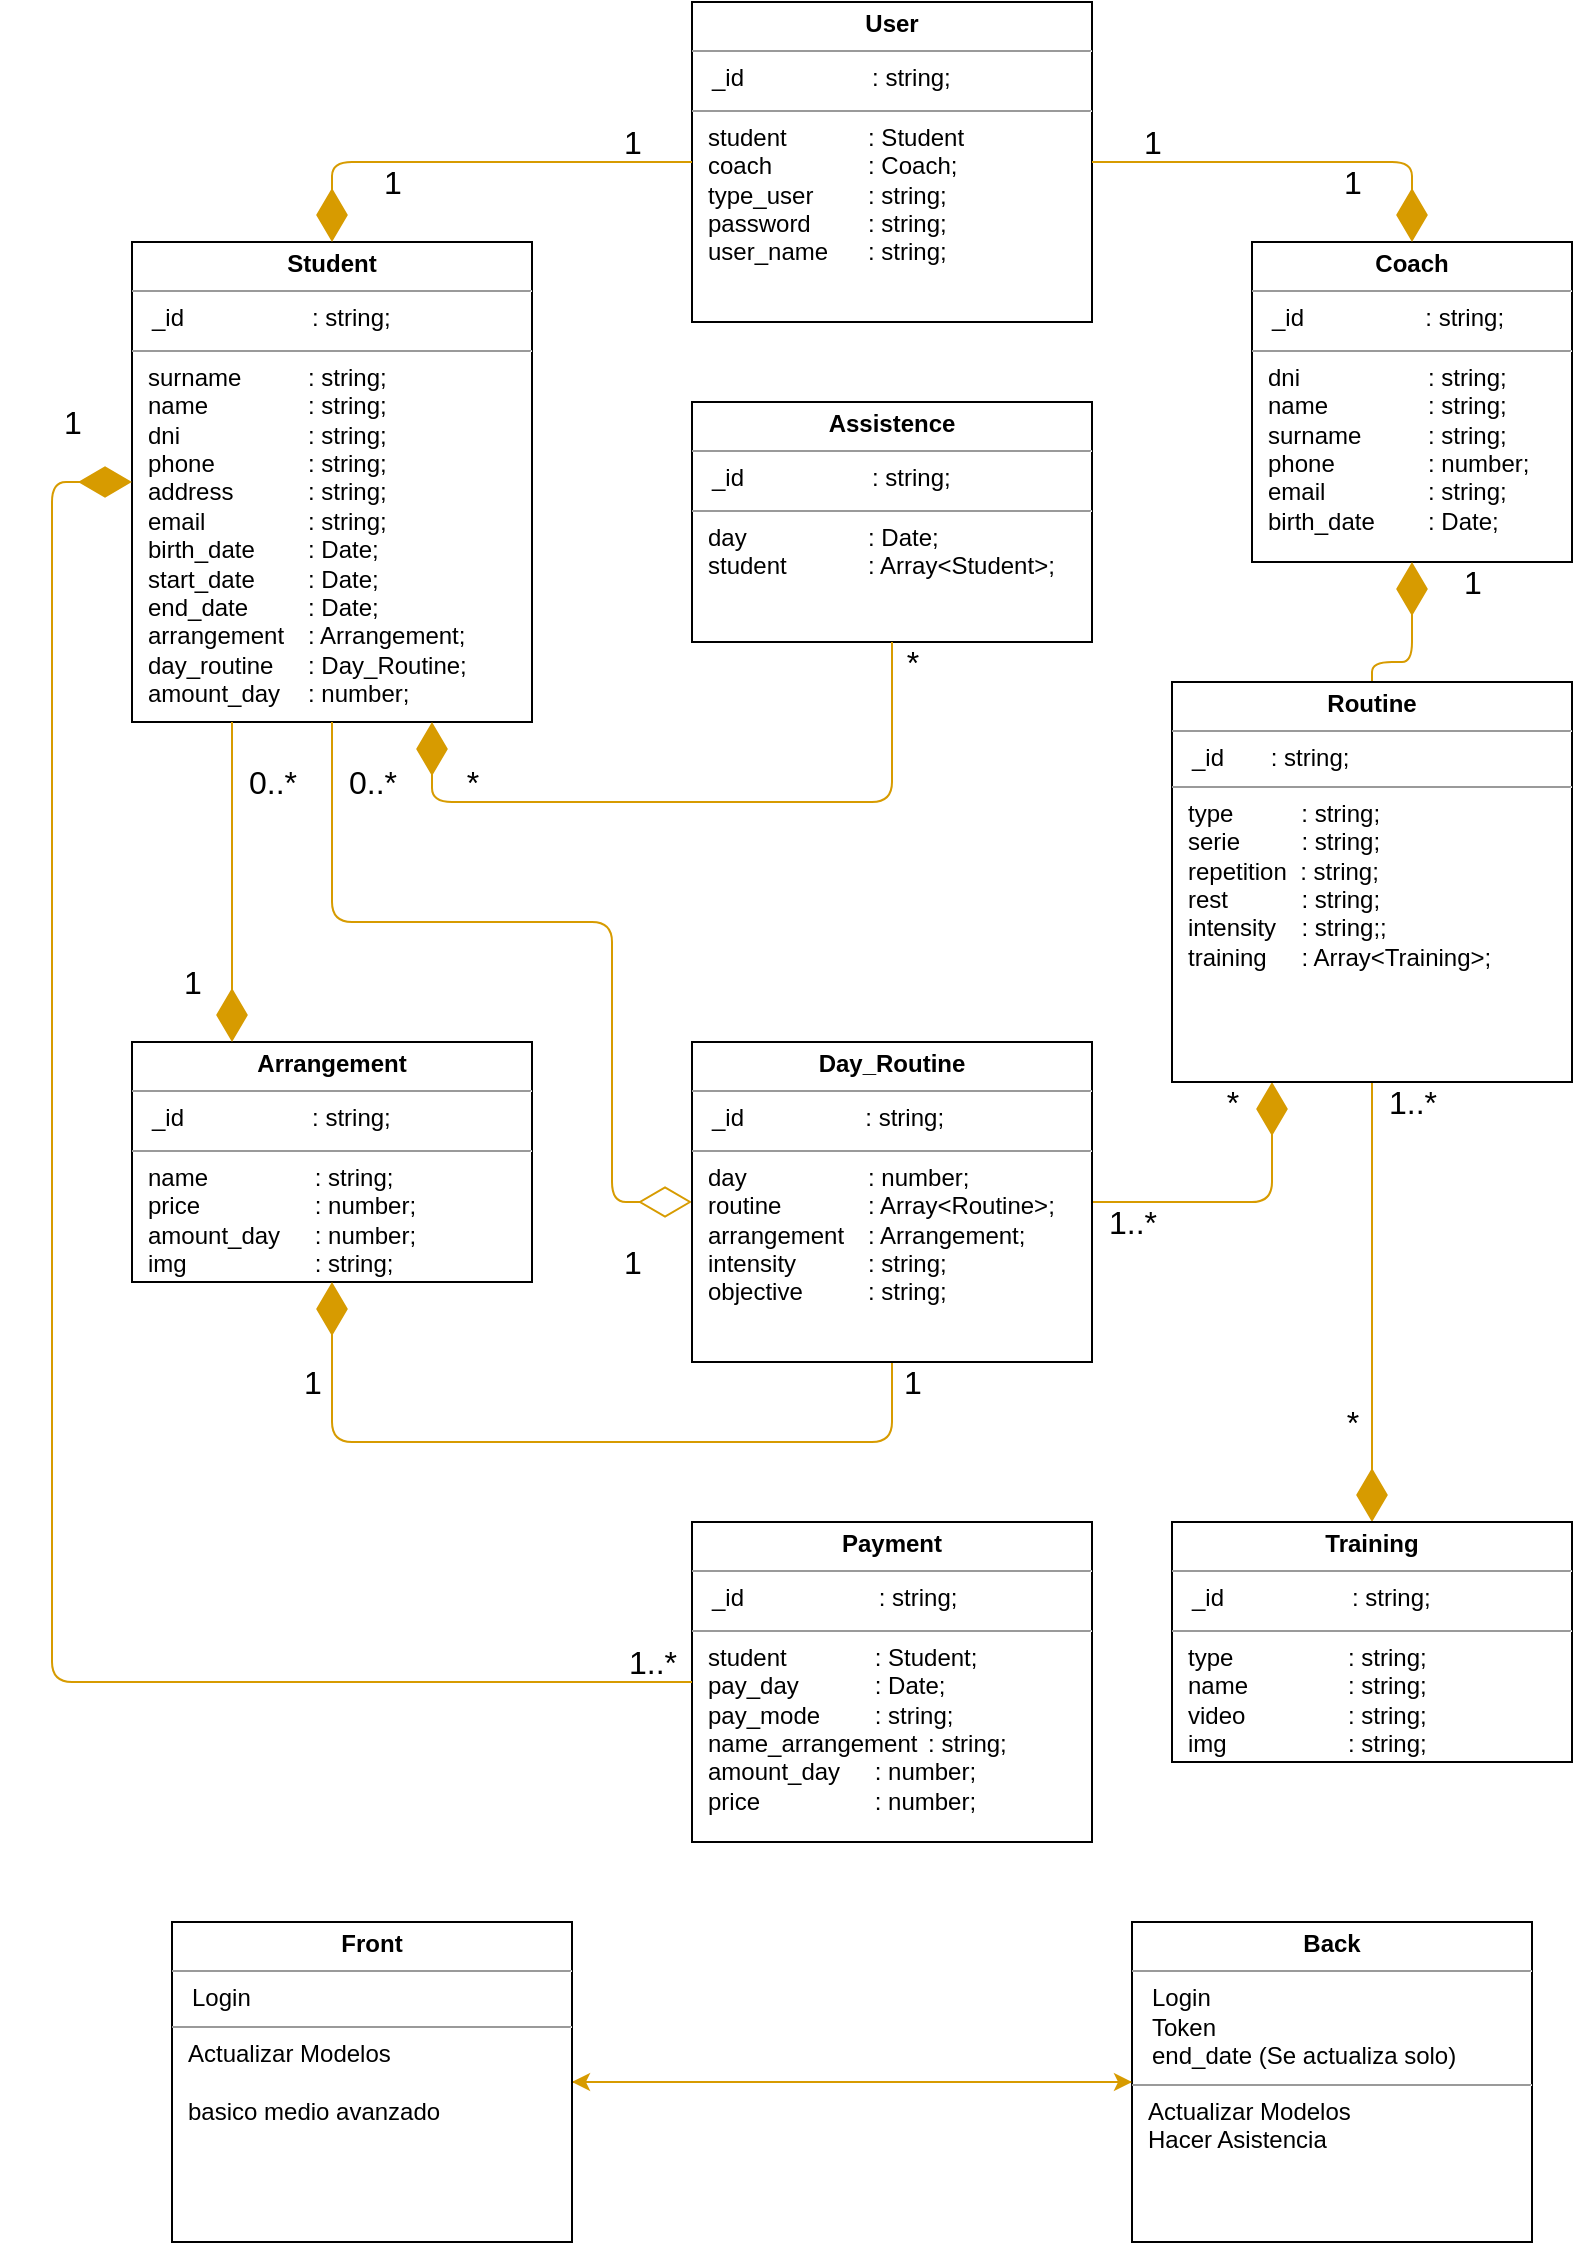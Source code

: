 <mxfile version="14.8.0" type="google"><diagram id="xSAzwUmlUlsg2q43EHMF" name="Page-1"><mxGraphModel dx="2762" dy="1619" grid="1" gridSize="10" guides="1" tooltips="1" connect="1" arrows="1" fold="1" page="1" pageScale="1" pageWidth="827" pageHeight="1169" math="0" shadow="0"><root><mxCell id="0"/><mxCell id="1" parent="0"/><mxCell id="MPE9aUQ4tBsGmKHsr93L-4" value="&lt;font style=&quot;font-size: 16px&quot;&gt;1&lt;/font&gt;" style="text;html=1;align=center;verticalAlign=middle;resizable=0;points=[];autosize=1;strokeColor=none;" parent="1" vertex="1"><mxGeometry x="-1060" y="-1100" width="20" height="20" as="geometry"/></mxCell><mxCell id="MPE9aUQ4tBsGmKHsr93L-5" value="&lt;font style=&quot;font-size: 16px&quot;&gt;1&lt;/font&gt;" style="text;html=1;align=center;verticalAlign=middle;resizable=0;points=[];autosize=1;strokeColor=none;" parent="1" vertex="1"><mxGeometry x="-1440" y="-1080" width="20" height="20" as="geometry"/></mxCell><mxCell id="9z3H1YCBklXSn18oDY8B-9" value="&lt;p style=&quot;margin: 0px ; margin-top: 4px ; text-align: center&quot;&gt;&lt;b&gt;User&lt;/b&gt;&lt;/p&gt;&lt;hr size=&quot;1&quot;&gt;&amp;nbsp; &amp;nbsp;_id &lt;span style=&quot;white-space: pre&quot;&gt;&#9;&lt;span style=&quot;white-space: pre&quot;&gt;&#9;&lt;/span&gt; &lt;/span&gt;&amp;nbsp; : string;&lt;div style=&quot;height: 2px&quot;&gt;&lt;/div&gt;&lt;hr size=&quot;1&quot;&gt;&lt;div style=&quot;height: 2px&quot;&gt;&lt;p style=&quot;margin: 0px 0px 0px 8px&quot;&gt;student&lt;span&gt;&amp;nbsp;&lt;/span&gt;&amp;nbsp;&lt;span&gt;&#9;&lt;span style=&quot;white-space: pre&quot;&gt;&#9;&lt;/span&gt;&lt;span style=&quot;white-space: pre&quot;&gt;&#9;&lt;/span&gt;&lt;/span&gt;: Student&amp;nbsp;&lt;/p&gt;&lt;p style=&quot;margin: 0px 0px 0px 8px&quot;&gt;coach&lt;span style=&quot;white-space: pre&quot;&gt;&#9;&lt;/span&gt;&lt;span style=&quot;white-space: pre&quot;&gt;&#9;&lt;/span&gt;: Coach;&lt;/p&gt;&lt;p style=&quot;margin: 0px 0px 0px 8px&quot;&gt;&lt;span&gt;type_user&amp;nbsp;&lt;/span&gt;&lt;span&gt;&#9;&lt;span style=&quot;white-space: pre&quot;&gt;&#9;&lt;/span&gt;&lt;/span&gt;&lt;span&gt;: string;&lt;/span&gt;&lt;/p&gt;&lt;p style=&quot;margin: 0px 0px 0px 8px&quot;&gt;&lt;span&gt;password&lt;/span&gt;&lt;span&gt;&#9;&lt;span style=&quot;white-space: pre&quot;&gt;&#9;&lt;/span&gt;&lt;/span&gt;&lt;span&gt;: string;&lt;/span&gt;&lt;/p&gt;&lt;p style=&quot;margin: 0px 0px 0px 8px&quot;&gt;user_name&amp;nbsp;&lt;span style=&quot;white-space: pre&quot;&gt;&#9;&lt;/span&gt;: string;&lt;/p&gt;&lt;/div&gt;" style="verticalAlign=top;align=left;overflow=fill;fontSize=12;fontFamily=Helvetica;html=1;gradientColor=#ffffff;" parent="1" vertex="1"><mxGeometry x="-1280" y="-1160" width="200" height="160" as="geometry"/></mxCell><mxCell id="9z3H1YCBklXSn18oDY8B-10" value="&lt;p style=&quot;margin: 0px ; margin-top: 4px ; text-align: center&quot;&gt;&lt;b&gt;Coach&lt;/b&gt;&lt;/p&gt;&lt;hr size=&quot;1&quot;&gt;&amp;nbsp; &amp;nbsp;_id&amp;nbsp;&lt;span&gt;&#9;&lt;span&gt;&#9;&lt;/span&gt; &lt;/span&gt;&amp;nbsp; &lt;span style=&quot;white-space: pre&quot;&gt;&#9;&lt;/span&gt;&lt;span style=&quot;white-space: pre&quot;&gt;&#9;&lt;/span&gt;&amp;nbsp; : string;&lt;br&gt;&lt;div style=&quot;height: 2px&quot;&gt;&lt;/div&gt;&lt;hr size=&quot;1&quot;&gt;&lt;div style=&quot;height: 2px&quot;&gt;&lt;p style=&quot;margin: 0px 0px 0px 8px&quot;&gt;dni&amp;nbsp;&lt;span style=&quot;white-space: pre&quot;&gt;&#9;&lt;/span&gt;&lt;span style=&quot;white-space: pre&quot;&gt;&#9;&lt;span style=&quot;white-space: pre&quot;&gt;&#9;&lt;/span&gt;&lt;/span&gt;: string;&lt;/p&gt;&lt;p style=&quot;margin: 0px 0px 0px 8px&quot;&gt;&lt;span&gt;name&amp;nbsp;&lt;/span&gt;&lt;span&gt;&#9;&lt;span style=&quot;white-space: pre&quot;&gt;&#9;&lt;span style=&quot;white-space: pre&quot;&gt;&#9;&lt;/span&gt;&lt;/span&gt;&lt;/span&gt;&lt;span&gt;: string;&lt;/span&gt;&lt;/p&gt;&lt;p style=&quot;margin: 0px 0px 0px 8px&quot;&gt;surname&amp;nbsp;&lt;span&gt;&#9;&lt;span style=&quot;white-space: pre&quot;&gt;&#9;&lt;/span&gt;&lt;/span&gt;: string;&lt;/p&gt;&lt;p style=&quot;margin: 0px 0px 0px 8px&quot;&gt;phone&amp;nbsp;&lt;span style=&quot;white-space: pre&quot;&gt;&#9;&lt;span style=&quot;white-space: pre&quot;&gt;&#9;&lt;/span&gt;&lt;/span&gt;: number;&lt;/p&gt;&lt;p style=&quot;margin: 0px 0px 0px 8px&quot;&gt;email&amp;nbsp;&lt;span&gt;&#9;&lt;span style=&quot;white-space: pre&quot;&gt;&#9;&lt;span style=&quot;white-space: pre&quot;&gt;&#9;&lt;/span&gt;&lt;/span&gt;&lt;/span&gt;: string;&amp;nbsp;&lt;/p&gt;&lt;p style=&quot;margin: 0px 0px 0px 8px&quot;&gt;birth_date&amp;nbsp;&lt;span&gt;&#9;&lt;span style=&quot;white-space: pre&quot;&gt;&#9;&lt;/span&gt;&lt;/span&gt;: Date;&lt;br&gt;&lt;/p&gt;&lt;p style=&quot;margin: 0px 0px 0px 8px&quot;&gt;&lt;br&gt;&lt;/p&gt;&lt;/div&gt;" style="verticalAlign=top;align=left;overflow=fill;fontSize=12;fontFamily=Helvetica;html=1;gradientColor=#ffffff;" parent="1" vertex="1"><mxGeometry x="-1000" y="-1040" width="160" height="160" as="geometry"/></mxCell><mxCell id="9z3H1YCBklXSn18oDY8B-11" value="&lt;p style=&quot;margin: 0px ; margin-top: 4px ; text-align: center&quot;&gt;&lt;b&gt;Student&lt;/b&gt;&lt;/p&gt;&lt;hr size=&quot;1&quot;&gt;&amp;nbsp; &amp;nbsp;_id&amp;nbsp;&lt;span&gt;&#9;&lt;span&gt;&#9;&lt;/span&gt; &lt;/span&gt;&amp;nbsp; &lt;span style=&quot;white-space: pre&quot;&gt;&#9;&lt;/span&gt;&lt;span style=&quot;white-space: pre&quot;&gt;&#9;&lt;/span&gt;&amp;nbsp; &amp;nbsp;: string;&lt;br&gt;&lt;div style=&quot;height: 2px&quot;&gt;&lt;/div&gt;&lt;hr size=&quot;1&quot;&gt;&lt;div style=&quot;height: 2px&quot;&gt;&lt;p style=&quot;margin: 0px 0px 0px 8px&quot;&gt;surname&amp;nbsp;&lt;span&gt;&#9;&lt;span style=&quot;white-space: pre&quot;&gt;&#9;&lt;/span&gt;&lt;/span&gt;: string;&lt;/p&gt;&lt;p style=&quot;margin: 0px 0px 0px 8px&quot;&gt;name&amp;nbsp;&lt;span&gt;&#9;&lt;span style=&quot;white-space: pre&quot;&gt;&#9;&lt;/span&gt;&lt;span style=&quot;white-space: pre&quot;&gt;&#9;&lt;/span&gt;&lt;/span&gt;: string;&lt;/p&gt;&lt;p style=&quot;margin: 0px 0px 0px 8px&quot;&gt;dni&amp;nbsp;&lt;span&gt;&#9;&lt;/span&gt;&amp;nbsp;&lt;span&gt;&#9;&lt;span style=&quot;white-space: pre&quot;&gt;&#9;&lt;/span&gt;&lt;span style=&quot;white-space: pre&quot;&gt;&#9;&lt;/span&gt;&lt;/span&gt;: string;&lt;/p&gt;&lt;p style=&quot;margin: 0px 0px 0px 8px&quot;&gt;phone&amp;nbsp;&lt;span&gt;&#9;&lt;span style=&quot;white-space: pre&quot;&gt;&#9;&lt;/span&gt;&lt;span style=&quot;white-space: pre&quot;&gt;&#9;&lt;/span&gt;&lt;/span&gt;: string;&lt;/p&gt;&lt;p style=&quot;margin: 0px 0px 0px 8px&quot;&gt;address&amp;nbsp;&lt;span&gt;&#9;&lt;span style=&quot;white-space: pre&quot;&gt;&#9;&lt;/span&gt;&lt;span style=&quot;white-space: pre&quot;&gt;&#9;&lt;/span&gt;&lt;/span&gt;: string;&lt;/p&gt;&lt;p style=&quot;margin: 0px 0px 0px 8px&quot;&gt;email&amp;nbsp;&lt;span&gt;&#9;&lt;span style=&quot;white-space: pre&quot;&gt;&#9;&lt;/span&gt;&lt;span style=&quot;white-space: pre&quot;&gt;&#9;&lt;/span&gt;&lt;/span&gt;: string;&lt;/p&gt;&lt;p style=&quot;margin: 0px 0px 0px 8px&quot;&gt;&lt;span&gt;birth_date&amp;nbsp;&lt;/span&gt;&lt;span&gt;&#9;&lt;span style=&quot;white-space: pre&quot;&gt;&#9;&lt;/span&gt;&lt;/span&gt;&lt;span&gt;: Date;&lt;/span&gt;&lt;br&gt;&lt;/p&gt;&lt;p style=&quot;margin: 0px 0px 0px 8px&quot;&gt;start_date&amp;nbsp;&lt;span&gt;&#9;&lt;span style=&quot;white-space: pre&quot;&gt;&#9;&lt;/span&gt;&lt;/span&gt;: Date;&lt;br&gt;&lt;/p&gt;&lt;p style=&quot;margin: 0px 0px 0px 8px&quot;&gt;end_date&lt;span style=&quot;white-space: pre&quot;&gt;&#9;&lt;/span&gt;&lt;span style=&quot;white-space: pre&quot;&gt;&#9;&lt;/span&gt;: Date;&lt;/p&gt;&lt;p style=&quot;margin: 0px 0px 0px 8px&quot;&gt;arrangement&lt;span style=&quot;white-space: pre&quot;&gt;&#9;&lt;/span&gt;: Arrangement;&lt;/p&gt;&lt;p style=&quot;margin: 0px 0px 0px 8px&quot;&gt;day_routine&lt;span style=&quot;white-space: pre&quot;&gt;&#9;&lt;/span&gt;: Day_Routine;&lt;/p&gt;&lt;p style=&quot;margin: 0px 0px 0px 8px&quot;&gt;amount_day&lt;span style=&quot;white-space: pre&quot;&gt;&#9;&lt;/span&gt;: number;&lt;/p&gt;&lt;/div&gt;" style="verticalAlign=top;align=left;overflow=fill;fontSize=12;fontFamily=Helvetica;html=1;gradientColor=#ffffff;" parent="1" vertex="1"><mxGeometry x="-1560" y="-1040" width="200" height="240" as="geometry"/></mxCell><mxCell id="9z3H1YCBklXSn18oDY8B-13" value="&lt;p style=&quot;margin: 0px ; margin-top: 4px ; text-align: center&quot;&gt;&lt;b&gt;Payment&lt;/b&gt;&lt;/p&gt;&lt;hr size=&quot;1&quot;&gt;&amp;nbsp; &amp;nbsp;_id&lt;span style=&quot;white-space: pre&quot;&gt;&#9;&lt;/span&gt;&lt;span style=&quot;white-space: pre&quot;&gt;&#9;&amp;nbsp;&lt;/span&gt;&amp;nbsp; &amp;nbsp;: string;&lt;br&gt;&lt;div style=&quot;height: 2px&quot;&gt;&lt;/div&gt;&lt;hr size=&quot;1&quot;&gt;&lt;div style=&quot;height: 2px&quot;&gt;&lt;p style=&quot;margin: 0px 0px 0px 8px&quot;&gt;student &lt;span style=&quot;white-space: pre&quot;&gt;&#9;&lt;/span&gt;&lt;span style=&quot;white-space: pre&quot;&gt;&#9;&lt;/span&gt;&amp;nbsp;: Student;&lt;/p&gt;&lt;p style=&quot;margin: 0px 0px 0px 8px&quot;&gt;pay_day&lt;span&gt;&amp;nbsp;&lt;span style=&quot;white-space: pre&quot;&gt;&#9;&lt;/span&gt;&lt;span style=&quot;white-space: pre&quot;&gt;&#9;&lt;/span&gt;&lt;/span&gt;&lt;span&gt;&#9;&lt;/span&gt;: Date;&lt;br&gt;&lt;/p&gt;&lt;p style=&quot;margin: 0px 0px 0px 8px&quot;&gt;pay_mode&lt;span style=&quot;white-space: pre&quot;&gt;&#9;&lt;/span&gt;&amp;nbsp;: string;&lt;/p&gt;&lt;p style=&quot;margin: 0px 0px 0px 8px&quot;&gt;name_arrangement&lt;span&gt;&lt;span style=&quot;white-space: pre&quot;&gt;&#9;&lt;/span&gt;&lt;span&gt;&#9;&lt;/span&gt;&lt;span&gt;&#9;&lt;/span&gt;&lt;/span&gt;: string;&lt;/p&gt;&lt;p style=&quot;margin: 0px 0px 0px 8px&quot;&gt;amount_day&lt;span&gt;&#9;&lt;span style=&quot;white-space: pre&quot;&gt;&#9;&lt;/span&gt;&lt;span&gt;&amp;nbsp;&lt;/span&gt;&lt;/span&gt;: number;&lt;/p&gt;&lt;p style=&quot;margin: 0px 0px 0px 8px&quot;&gt;price&amp;nbsp;&lt;span&gt;&#9;&lt;span style=&quot;white-space: pre&quot;&gt;&#9;&lt;/span&gt;&lt;span style=&quot;white-space: pre&quot;&gt;&#9;&lt;/span&gt;&lt;span&gt;&#9;&lt;/span&gt;&lt;span&gt;&#9;&lt;/span&gt;&lt;/span&gt;: number;&lt;/p&gt;&lt;p style=&quot;margin: 0px 0px 0px 8px&quot;&gt;&lt;br&gt;&lt;/p&gt;&lt;/div&gt;" style="verticalAlign=top;align=left;overflow=fill;fontSize=12;fontFamily=Helvetica;html=1;gradientColor=#ffffff;" parent="1" vertex="1"><mxGeometry x="-1280" y="-400" width="200" height="160" as="geometry"/></mxCell><mxCell id="9z3H1YCBklXSn18oDY8B-22" value="&lt;p style=&quot;margin: 0px ; margin-top: 4px ; text-align: center&quot;&gt;&lt;b&gt;Arrangement&lt;/b&gt;&lt;/p&gt;&lt;hr size=&quot;1&quot;&gt;&amp;nbsp; &amp;nbsp;_id&amp;nbsp;&lt;span&gt;&#9;&lt;span&gt;&#9;&lt;/span&gt; &lt;/span&gt;&amp;nbsp;&lt;span&gt;&#9;&lt;/span&gt;&lt;span&gt;&#9;&lt;/span&gt;&lt;span&gt;&#9;&lt;/span&gt;&amp;nbsp;&amp;nbsp; &lt;span style=&quot;white-space: pre&quot;&gt;&#9;&lt;span style=&quot;white-space: pre&quot;&gt;&#9;&lt;/span&gt; &lt;/span&gt;&amp;nbsp; : string;&lt;br&gt;&lt;div style=&quot;height: 2px&quot;&gt;&lt;/div&gt;&lt;hr size=&quot;1&quot;&gt;&lt;div style=&quot;height: 2px&quot;&gt;&lt;p style=&quot;margin: 0px 0px 0px 8px&quot;&gt;name&amp;nbsp;&lt;span&gt;&#9;&lt;span style=&quot;white-space: pre&quot;&gt;&#9;&lt;/span&gt;&lt;span style=&quot;white-space: pre&quot;&gt;&#9;&lt;/span&gt;&lt;span&gt;&#9;&lt;/span&gt;&lt;span&gt;&#9;&lt;/span&gt;&lt;/span&gt;: string;&lt;/p&gt;&lt;p style=&quot;margin: 0px 0px 0px 8px&quot;&gt;price&amp;nbsp;&lt;span&gt;&#9;&lt;span style=&quot;white-space: pre&quot;&gt;&#9;&lt;/span&gt;&lt;span style=&quot;white-space: pre&quot;&gt;&#9;&lt;/span&gt;&lt;span&gt;&#9;&lt;/span&gt;&lt;span&gt;&#9;&lt;/span&gt;&lt;/span&gt;: number&lt;span&gt;;&lt;/span&gt;&lt;/p&gt;&lt;p style=&quot;margin: 0px 0px 0px 8px&quot;&gt;amount_day&lt;span&gt;&#9;&lt;span style=&quot;white-space: pre&quot;&gt;&#9;&lt;/span&gt;&lt;span&gt;&#9;&lt;/span&gt;&lt;/span&gt;: number;&lt;span&gt;&lt;br&gt;&lt;/span&gt;&lt;/p&gt;&lt;p style=&quot;margin: 0px 0px 0px 8px&quot;&gt;&lt;span&gt;&lt;span&gt;&lt;span&gt;img&lt;span style=&quot;white-space: pre&quot;&gt;&#9;&lt;/span&gt;&lt;span style=&quot;white-space: pre&quot;&gt;&#9;&lt;/span&gt;&lt;span style=&quot;white-space: pre&quot;&gt;&#9;&lt;/span&gt;&lt;/span&gt;&lt;span&gt;&#9;&lt;/span&gt;&lt;/span&gt;: string;&lt;/span&gt;&lt;/p&gt;&lt;/div&gt;" style="verticalAlign=top;align=left;overflow=fill;fontSize=12;fontFamily=Helvetica;html=1;gradientColor=#ffffff;" parent="1" vertex="1"><mxGeometry x="-1560" y="-640" width="200" height="120" as="geometry"/></mxCell><mxCell id="9z3H1YCBklXSn18oDY8B-59" value="" style="endArrow=diamondThin;endFill=1;endSize=24;html=1;fillColor=#ffe6cc;strokeColor=#d79b00;entryX=0.5;entryY=0;entryDx=0;entryDy=0;exitX=0;exitY=0.5;exitDx=0;exitDy=0;" parent="1" source="9z3H1YCBklXSn18oDY8B-9" target="9z3H1YCBklXSn18oDY8B-11" edge="1"><mxGeometry width="160" relative="1" as="geometry"><mxPoint x="-2050" y="-1020" as="sourcePoint"/><mxPoint x="-1890" y="-1020" as="targetPoint"/><Array as="points"><mxPoint x="-1460" y="-1080"/></Array></mxGeometry></mxCell><mxCell id="9z3H1YCBklXSn18oDY8B-60" value="" style="endArrow=diamondThin;endFill=1;endSize=24;html=1;fillColor=#ffe6cc;strokeColor=#d79b00;entryX=0.5;entryY=0;entryDx=0;entryDy=0;exitX=1;exitY=0.5;exitDx=0;exitDy=0;" parent="1" source="9z3H1YCBklXSn18oDY8B-9" target="9z3H1YCBklXSn18oDY8B-10" edge="1"><mxGeometry width="160" relative="1" as="geometry"><mxPoint x="-1160" y="-980.0" as="sourcePoint"/><mxPoint x="-1340" y="-940.0" as="targetPoint"/><Array as="points"><mxPoint x="-920" y="-1080"/></Array></mxGeometry></mxCell><mxCell id="9z3H1YCBklXSn18oDY8B-76" value="" style="endArrow=diamondThin;endFill=1;endSize=24;html=1;fillColor=#ffe6cc;strokeColor=#d79b00;exitX=0;exitY=0.5;exitDx=0;exitDy=0;entryX=0;entryY=0.5;entryDx=0;entryDy=0;" parent="1" source="9z3H1YCBklXSn18oDY8B-13" target="9z3H1YCBklXSn18oDY8B-11" edge="1"><mxGeometry width="160" relative="1" as="geometry"><mxPoint x="-1910" y="-390" as="sourcePoint"/><mxPoint x="-2050" y="-640" as="targetPoint"/><Array as="points"><mxPoint x="-1600" y="-320"/><mxPoint x="-1600" y="-920"/></Array></mxGeometry></mxCell><mxCell id="dT4SqR-xU_nikZsqp4O8-4" value="&lt;p style=&quot;margin: 0px ; margin-top: 4px ; text-align: center&quot;&gt;&lt;b&gt;Assistence&lt;/b&gt;&lt;/p&gt;&lt;hr size=&quot;1&quot;&gt;&amp;nbsp; &amp;nbsp;_id&amp;nbsp;&lt;span&gt;&#9;&lt;span&gt;&#9;&lt;/span&gt; &lt;/span&gt;&amp;nbsp; &lt;span style=&quot;white-space: pre&quot;&gt;&#9;&lt;/span&gt;&lt;span style=&quot;white-space: pre&quot;&gt;&#9;&lt;/span&gt;&amp;nbsp; &amp;nbsp;: string;&lt;br&gt;&lt;div style=&quot;height: 2px&quot;&gt;&lt;/div&gt;&lt;hr size=&quot;1&quot;&gt;&lt;div style=&quot;height: 2px&quot;&gt;&lt;p style=&quot;margin: 0px 0px 0px 8px&quot;&gt;day&lt;span style=&quot;white-space: pre&quot;&gt;&#9;&lt;/span&gt;&lt;span style=&quot;white-space: pre&quot;&gt;&#9;&lt;span style=&quot;white-space: pre&quot;&gt;&#9;&lt;/span&gt;&lt;/span&gt;: Date;&lt;/p&gt;&lt;p style=&quot;margin: 0px 0px 0px 8px&quot;&gt;student&lt;span style=&quot;white-space: pre&quot;&gt;&#9;&lt;/span&gt;&lt;span style=&quot;white-space: pre&quot;&gt;&#9;&lt;/span&gt;: Array&amp;lt;Student&amp;gt;;&lt;/p&gt;&lt;/div&gt;" style="verticalAlign=top;align=left;overflow=fill;fontSize=12;fontFamily=Helvetica;html=1;gradientColor=#ffffff;" parent="1" vertex="1"><mxGeometry x="-1280" y="-960" width="200" height="120" as="geometry"/></mxCell><mxCell id="YSYWCCW5pX-0oJBZlFTC-13" value="" style="endArrow=diamondThin;endFill=1;endSize=24;html=1;fillColor=#ffe6cc;strokeColor=#d79b00;exitX=0.5;exitY=1;exitDx=0;exitDy=0;entryX=0.75;entryY=1;entryDx=0;entryDy=0;" parent="1" source="dT4SqR-xU_nikZsqp4O8-4" target="9z3H1YCBklXSn18oDY8B-11" edge="1"><mxGeometry width="160" relative="1" as="geometry"><mxPoint x="-1710" y="-700" as="sourcePoint"/><mxPoint x="-1180" y="-750" as="targetPoint"/><Array as="points"><mxPoint x="-1180" y="-760"/><mxPoint x="-1410" y="-760"/></Array></mxGeometry></mxCell><mxCell id="YSYWCCW5pX-0oJBZlFTC-27" value="" style="endArrow=diamondThin;endFill=1;endSize=24;html=1;fillColor=#ffe6cc;strokeColor=#d79b00;entryX=0.25;entryY=0;entryDx=0;entryDy=0;exitX=0.25;exitY=1;exitDx=0;exitDy=0;" parent="1" source="9z3H1YCBklXSn18oDY8B-11" target="9z3H1YCBklXSn18oDY8B-22" edge="1"><mxGeometry width="160" relative="1" as="geometry"><mxPoint x="-1830" y="-720" as="sourcePoint"/><mxPoint x="-1830" y="-680" as="targetPoint"/><Array as="points"/></mxGeometry></mxCell><mxCell id="YSYWCCW5pX-0oJBZlFTC-33" value="" style="endArrow=diamondThin;endFill=1;endSize=24;html=1;fillColor=#ffe6cc;strokeColor=#d79b00;entryX=0.25;entryY=1;entryDx=0;entryDy=0;exitX=1;exitY=0.5;exitDx=0;exitDy=0;" parent="1" source="w__NfsxX_xKdtq4eBxFv-6" target="w__NfsxX_xKdtq4eBxFv-5" edge="1"><mxGeometry width="160" relative="1" as="geometry"><mxPoint x="-1080" y="-560" as="sourcePoint"/><mxPoint x="-990" y="-640" as="targetPoint"/><Array as="points"><mxPoint x="-990" y="-560"/></Array></mxGeometry></mxCell><mxCell id="YSYWCCW5pX-0oJBZlFTC-34" value="" style="endArrow=diamondThin;endFill=1;endSize=24;html=1;fillColor=#ffe6cc;strokeColor=#d79b00;entryX=0.5;entryY=0;entryDx=0;entryDy=0;exitX=0.5;exitY=1;exitDx=0;exitDy=0;" parent="1" source="w__NfsxX_xKdtq4eBxFv-5" target="w__NfsxX_xKdtq4eBxFv-4" edge="1"><mxGeometry width="160" relative="1" as="geometry"><mxPoint x="-940" y="-640" as="sourcePoint"/><mxPoint x="-940" y="-400" as="targetPoint"/><Array as="points"/></mxGeometry></mxCell><mxCell id="YSYWCCW5pX-0oJBZlFTC-36" value="" style="endArrow=diamondThin;endFill=0;endSize=24;html=1;fillColor=#ffe6cc;strokeColor=#d79b00;exitX=0.5;exitY=1;exitDx=0;exitDy=0;entryX=0;entryY=0.5;entryDx=0;entryDy=0;" parent="1" source="9z3H1YCBklXSn18oDY8B-11" target="w__NfsxX_xKdtq4eBxFv-6" edge="1"><mxGeometry width="160" relative="1" as="geometry"><mxPoint x="-1814" y="-601.18" as="sourcePoint"/><mxPoint x="-1280" y="-590" as="targetPoint"/><Array as="points"><mxPoint x="-1460" y="-700"/><mxPoint x="-1320" y="-700"/><mxPoint x="-1320" y="-560"/></Array></mxGeometry></mxCell><mxCell id="408okVUnHwVZUo02juAo-2" style="edgeStyle=orthogonalEdgeStyle;rounded=0;orthogonalLoop=1;jettySize=auto;html=1;entryX=1;entryY=0.5;entryDx=0;entryDy=0;fillColor=#ffe6cc;strokeColor=#d79b00;" parent="1" source="YSYWCCW5pX-0oJBZlFTC-37" target="YSYWCCW5pX-0oJBZlFTC-38" edge="1"><mxGeometry relative="1" as="geometry"/></mxCell><mxCell id="YSYWCCW5pX-0oJBZlFTC-37" value="&lt;p style=&quot;margin: 0px ; margin-top: 4px ; text-align: center&quot;&gt;&lt;b&gt;Back&lt;/b&gt;&lt;/p&gt;&lt;hr size=&quot;1&quot;&gt;&amp;nbsp; &amp;nbsp;Login&lt;br&gt;&amp;nbsp; &amp;nbsp;Token&lt;br&gt;&amp;nbsp; &amp;nbsp;end_date (Se actualiza solo)&lt;br&gt;&lt;hr size=&quot;1&quot;&gt;&lt;div style=&quot;height: 2px&quot;&gt;&lt;p style=&quot;margin: 0px 0px 0px 8px&quot;&gt;Actualizar Modelos&lt;/p&gt;&lt;p style=&quot;margin: 0px 0px 0px 8px&quot;&gt;Hacer Asistencia&lt;/p&gt;&lt;/div&gt;" style="verticalAlign=top;align=left;overflow=fill;fontSize=12;fontFamily=Helvetica;html=1;gradientColor=#ffffff;" parent="1" vertex="1"><mxGeometry x="-1060" y="-200" width="200" height="160" as="geometry"/></mxCell><mxCell id="408okVUnHwVZUo02juAo-3" style="edgeStyle=orthogonalEdgeStyle;rounded=0;orthogonalLoop=1;jettySize=auto;html=1;entryX=0;entryY=0.5;entryDx=0;entryDy=0;fillColor=#ffe6cc;strokeColor=#d79b00;" parent="1" source="YSYWCCW5pX-0oJBZlFTC-38" target="YSYWCCW5pX-0oJBZlFTC-37" edge="1"><mxGeometry relative="1" as="geometry"/></mxCell><mxCell id="YSYWCCW5pX-0oJBZlFTC-38" value="&lt;p style=&quot;margin: 0px ; margin-top: 4px ; text-align: center&quot;&gt;&lt;b&gt;Front&lt;/b&gt;&lt;/p&gt;&lt;hr size=&quot;1&quot;&gt;&amp;nbsp; &amp;nbsp;Login&lt;br&gt;&lt;hr size=&quot;1&quot;&gt;&lt;div style=&quot;height: 2px&quot;&gt;&lt;p style=&quot;margin: 0px 0px 0px 8px&quot;&gt;Actualizar Modelos&lt;/p&gt;&lt;p style=&quot;margin: 0px 0px 0px 8px&quot;&gt;&lt;br&gt;&lt;/p&gt;&lt;p style=&quot;margin: 0px 0px 0px 8px&quot;&gt;basico medio avanzado&lt;/p&gt;&lt;/div&gt;" style="verticalAlign=top;align=left;overflow=fill;fontSize=12;fontFamily=Helvetica;html=1;gradientColor=#ffffff;" parent="1" vertex="1"><mxGeometry x="-1540" y="-200" width="200" height="160" as="geometry"/></mxCell><mxCell id="408okVUnHwVZUo02juAo-4" value="&lt;font style=&quot;font-size: 16px&quot;&gt;1&lt;/font&gt;" style="text;html=1;align=center;verticalAlign=middle;resizable=0;points=[];autosize=1;strokeColor=none;" parent="1" vertex="1"><mxGeometry x="-1320" y="-1100" width="20" height="20" as="geometry"/></mxCell><mxCell id="408okVUnHwVZUo02juAo-5" value="&lt;font style=&quot;font-size: 16px&quot;&gt;1&lt;/font&gt;" style="text;html=1;align=center;verticalAlign=middle;resizable=0;points=[];autosize=1;strokeColor=none;" parent="1" vertex="1"><mxGeometry x="-960" y="-1080" width="20" height="20" as="geometry"/></mxCell><mxCell id="408okVUnHwVZUo02juAo-8" value="&lt;font style=&quot;font-size: 16px&quot;&gt;*&lt;/font&gt;" style="text;html=1;align=center;verticalAlign=middle;resizable=0;points=[];autosize=1;strokeColor=none;" parent="1" vertex="1"><mxGeometry x="-1400" y="-780" width="20" height="20" as="geometry"/></mxCell><mxCell id="408okVUnHwVZUo02juAo-12" value="&lt;font style=&quot;font-size: 16px&quot;&gt;0..*&lt;/font&gt;" style="text;html=1;align=center;verticalAlign=middle;resizable=0;points=[];autosize=1;strokeColor=none;" parent="1" vertex="1"><mxGeometry x="-1510" y="-780" width="40" height="20" as="geometry"/></mxCell><mxCell id="408okVUnHwVZUo02juAo-13" value="&lt;font style=&quot;font-size: 16px&quot;&gt;1&lt;/font&gt;" style="text;html=1;align=center;verticalAlign=middle;resizable=0;points=[];autosize=1;strokeColor=none;" parent="1" vertex="1"><mxGeometry x="-1540" y="-680" width="20" height="20" as="geometry"/></mxCell><mxCell id="408okVUnHwVZUo02juAo-14" value="&lt;font style=&quot;font-size: 16px&quot;&gt;0..*&lt;/font&gt;" style="text;html=1;align=center;verticalAlign=middle;resizable=0;points=[];autosize=1;strokeColor=none;" parent="1" vertex="1"><mxGeometry x="-1460" y="-780" width="40" height="20" as="geometry"/></mxCell><mxCell id="408okVUnHwVZUo02juAo-15" value="&lt;font style=&quot;font-size: 16px&quot;&gt;1&lt;/font&gt;" style="text;html=1;align=center;verticalAlign=middle;resizable=0;points=[];autosize=1;strokeColor=none;" parent="1" vertex="1"><mxGeometry x="-1320" y="-540" width="20" height="20" as="geometry"/></mxCell><mxCell id="408okVUnHwVZUo02juAo-16" value="&lt;font style=&quot;font-size: 16px&quot;&gt;*&lt;/font&gt;" style="text;html=1;align=center;verticalAlign=middle;resizable=0;points=[];autosize=1;strokeColor=none;" parent="1" vertex="1"><mxGeometry x="-1020" y="-620" width="20" height="20" as="geometry"/></mxCell><mxCell id="408okVUnHwVZUo02juAo-17" value="&lt;font style=&quot;font-size: 16px&quot;&gt;1..*&lt;/font&gt;" style="text;html=1;align=center;verticalAlign=middle;resizable=0;points=[];autosize=1;strokeColor=none;" parent="1" vertex="1"><mxGeometry x="-1080" y="-560" width="40" height="20" as="geometry"/></mxCell><mxCell id="408okVUnHwVZUo02juAo-18" value="&lt;font style=&quot;font-size: 16px&quot;&gt;1..*&lt;/font&gt;" style="text;html=1;align=center;verticalAlign=middle;resizable=0;points=[];autosize=1;strokeColor=none;" parent="1" vertex="1"><mxGeometry x="-940" y="-620" width="40" height="20" as="geometry"/></mxCell><mxCell id="408okVUnHwVZUo02juAo-19" value="&lt;font style=&quot;font-size: 16px&quot;&gt;*&lt;/font&gt;" style="text;html=1;align=center;verticalAlign=middle;resizable=0;points=[];autosize=1;strokeColor=none;" parent="1" vertex="1"><mxGeometry x="-960" y="-460" width="20" height="20" as="geometry"/></mxCell><mxCell id="408okVUnHwVZUo02juAo-20" value="&lt;font style=&quot;font-size: 16px&quot;&gt;1..*&lt;/font&gt;" style="text;html=1;align=center;verticalAlign=middle;resizable=0;points=[];autosize=1;strokeColor=none;" parent="1" vertex="1"><mxGeometry x="-1320" y="-340" width="40" height="20" as="geometry"/></mxCell><mxCell id="408okVUnHwVZUo02juAo-21" value="&lt;font style=&quot;font-size: 16px&quot;&gt;1&lt;/font&gt;" style="text;html=1;align=center;verticalAlign=middle;resizable=0;points=[];autosize=1;strokeColor=none;" parent="1" vertex="1"><mxGeometry x="-1600" y="-960" width="20" height="20" as="geometry"/></mxCell><mxCell id="exlWyA1InttpSIK8p3yU-1" value="&lt;font style=&quot;font-size: 16px&quot;&gt;*&lt;/font&gt;" style="text;html=1;align=center;verticalAlign=middle;resizable=0;points=[];autosize=1;strokeColor=none;" parent="1" vertex="1"><mxGeometry x="-1180" y="-840" width="20" height="20" as="geometry"/></mxCell><mxCell id="6DeWyk0PpoVwYJUc3b9Z-1" value="" style="endArrow=diamondThin;endFill=1;endSize=24;html=1;fillColor=#ffe6cc;strokeColor=#d79b00;entryX=0.5;entryY=1;entryDx=0;entryDy=0;exitX=0.5;exitY=0;exitDx=0;exitDy=0;" parent="1" source="w__NfsxX_xKdtq4eBxFv-5" target="9z3H1YCBklXSn18oDY8B-10" edge="1"><mxGeometry width="160" relative="1" as="geometry"><mxPoint x="-940" y="-800" as="sourcePoint"/><mxPoint x="-1080" y="-810" as="targetPoint"/><Array as="points"><mxPoint x="-940" y="-830"/><mxPoint x="-920" y="-830"/></Array></mxGeometry></mxCell><mxCell id="6DeWyk0PpoVwYJUc3b9Z-2" value="&lt;font style=&quot;font-size: 16px&quot;&gt;*&lt;/font&gt;" style="text;html=1;align=center;verticalAlign=middle;resizable=0;points=[];autosize=1;strokeColor=none;" parent="1" vertex="1"><mxGeometry x="-980" y="-820" width="20" height="20" as="geometry"/></mxCell><mxCell id="6DeWyk0PpoVwYJUc3b9Z-3" value="&lt;font style=&quot;font-size: 16px&quot;&gt;1&lt;/font&gt;" style="text;html=1;align=center;verticalAlign=middle;resizable=0;points=[];autosize=1;strokeColor=none;" parent="1" vertex="1"><mxGeometry x="-900" y="-880" width="20" height="20" as="geometry"/></mxCell><mxCell id="w__NfsxX_xKdtq4eBxFv-1" value="" style="endArrow=diamondThin;endFill=1;endSize=24;html=1;fillColor=#ffe6cc;strokeColor=#d79b00;entryX=0.5;entryY=1;entryDx=0;entryDy=0;exitX=0.5;exitY=1;exitDx=0;exitDy=0;" parent="1" source="w__NfsxX_xKdtq4eBxFv-6" target="9z3H1YCBklXSn18oDY8B-22" edge="1"><mxGeometry width="160" relative="1" as="geometry"><mxPoint x="-1180" y="-480" as="sourcePoint"/><mxPoint x="-930" y="-390" as="targetPoint"/><Array as="points"><mxPoint x="-1180" y="-440"/><mxPoint x="-1460" y="-440"/></Array></mxGeometry></mxCell><mxCell id="w__NfsxX_xKdtq4eBxFv-2" value="&lt;font style=&quot;font-size: 16px&quot;&gt;1&lt;/font&gt;" style="text;html=1;align=center;verticalAlign=middle;resizable=0;points=[];autosize=1;strokeColor=none;" parent="1" vertex="1"><mxGeometry x="-1180" y="-480" width="20" height="20" as="geometry"/></mxCell><mxCell id="w__NfsxX_xKdtq4eBxFv-3" value="&lt;font style=&quot;font-size: 16px&quot;&gt;1&lt;/font&gt;" style="text;html=1;align=center;verticalAlign=middle;resizable=0;points=[];autosize=1;strokeColor=none;" parent="1" vertex="1"><mxGeometry x="-1480" y="-480" width="20" height="20" as="geometry"/></mxCell><mxCell id="w__NfsxX_xKdtq4eBxFv-4" value="&lt;p style=&quot;margin: 0px ; margin-top: 4px ; text-align: center&quot;&gt;&lt;b&gt;Training&lt;/b&gt;&lt;br&gt;&lt;/p&gt;&lt;hr size=&quot;1&quot;&gt;&amp;nbsp; &amp;nbsp;_id&amp;nbsp;&lt;span&gt;&#9;&lt;span&gt;&#9;&lt;/span&gt; &lt;/span&gt;&amp;nbsp; &lt;span style=&quot;white-space: pre&quot;&gt;&#9;&lt;/span&gt;&lt;span style=&quot;white-space: pre&quot;&gt;&#9;&lt;/span&gt;&amp;nbsp; &amp;nbsp;: string;&lt;br&gt;&lt;div style=&quot;height: 2px&quot;&gt;&lt;/div&gt;&lt;hr size=&quot;1&quot;&gt;&lt;div style=&quot;height: 2px&quot;&gt;&lt;p style=&quot;margin: 0px 0px 0px 8px&quot;&gt;type&lt;span style=&quot;white-space: pre&quot;&gt;&#9;&lt;/span&gt;&lt;span style=&quot;white-space: pre&quot;&gt;&#9;&lt;/span&gt;&amp;nbsp;&lt;span style=&quot;white-space: pre&quot;&gt;&#9;&lt;/span&gt;&lt;span&gt;&lt;/span&gt;&lt;span&gt;&lt;/span&gt;: string;&lt;/p&gt;&lt;p style=&quot;margin: 0px 0px 0px 8px&quot;&gt;name&amp;nbsp;&lt;span style=&quot;white-space: pre&quot;&gt;&#9;&lt;/span&gt;&lt;span style=&quot;white-space: pre&quot;&gt;&#9;&lt;/span&gt;: string;&lt;/p&gt;&lt;p style=&quot;margin: 0px 0px 0px 8px&quot;&gt;video&lt;span&gt;&#9;&lt;/span&gt;&lt;span&gt;&#9;&lt;/span&gt;&amp;nbsp;&lt;span style=&quot;white-space: pre&quot;&gt;&#9;&lt;/span&gt;&lt;span style=&quot;white-space: pre&quot;&gt;&#9;&lt;/span&gt;: string;&lt;/p&gt;&lt;p style=&quot;margin: 0px 0px 0px 8px&quot;&gt;img&lt;span style=&quot;white-space: pre&quot;&gt;&#9;&lt;/span&gt;&lt;span style=&quot;white-space: pre&quot;&gt;&#9;&lt;/span&gt;&lt;span style=&quot;white-space: pre&quot;&gt;&#9;&lt;/span&gt;: string;&lt;/p&gt;&lt;/div&gt;" style="verticalAlign=top;align=left;overflow=fill;fontSize=12;fontFamily=Helvetica;html=1;gradientColor=#ffffff;" parent="1" vertex="1"><mxGeometry x="-1040" y="-400" width="200" height="120" as="geometry"/></mxCell><mxCell id="w__NfsxX_xKdtq4eBxFv-5" value="&lt;p style=&quot;margin: 0px ; margin-top: 4px ; text-align: center&quot;&gt;&lt;b&gt;Routine&lt;/b&gt;&lt;/p&gt;&lt;hr size=&quot;1&quot;&gt;&amp;nbsp; &amp;nbsp;_id&amp;nbsp;&lt;span&gt;&#9;&lt;span&gt;&#9;&lt;/span&gt; &lt;/span&gt;&amp;nbsp; &lt;span&gt;&#9;&lt;/span&gt;&lt;span&gt;&#9;&lt;/span&gt;&amp;nbsp; &amp;nbsp;: string;&lt;br&gt;&lt;hr size=&quot;1&quot;&gt;&lt;div style=&quot;height: 2px&quot;&gt;&lt;p style=&quot;margin: 0px 0px 0px 8px&quot;&gt;&lt;span&gt;type&#9;&lt;span style=&quot;white-space: pre&quot;&gt;&#9;&lt;/span&gt;&#9;&#9;&#9;: string&lt;/span&gt;&lt;span&gt;;&lt;/span&gt;&lt;br&gt;&lt;/p&gt;&lt;p style=&quot;margin: 0px 0px 0px 8px&quot;&gt;serie&amp;nbsp;&lt;span&gt;&#9;&lt;span style=&quot;white-space: pre&quot;&gt;&#9;&lt;/span&gt;&lt;span&gt;&#9;&lt;/span&gt;&lt;span&gt;&#9;&lt;/span&gt;&lt;/span&gt;: string;&lt;/p&gt;&lt;p style=&quot;margin: 0px 0px 0px 8px&quot;&gt;repetition&lt;span&gt;&#9;&lt;/span&gt;&lt;span&gt;&amp;nbsp;&lt;/span&gt;:&lt;span&gt;&#9;&lt;/span&gt; string;&lt;/p&gt;&lt;p style=&quot;margin: 0px 0px 0px 8px&quot;&gt;rest&lt;span&gt;&#9;&lt;span style=&quot;white-space: pre&quot;&gt;&#9;&lt;/span&gt;&lt;span style=&quot;white-space: pre&quot;&gt;&#9;&lt;/span&gt;&lt;/span&gt;&lt;span&gt;&#9;&lt;span&gt;&#9;&lt;/span&gt;:&lt;/span&gt;&amp;nbsp;string;&lt;/p&gt;&lt;p style=&quot;margin: 0px 0px 0px 8px&quot;&gt;&lt;span&gt;intensity&lt;/span&gt;&lt;span&gt;&#9;&lt;span style=&quot;white-space: pre&quot;&gt;&#9;&lt;/span&gt;&lt;/span&gt;&lt;span&gt;&#9;&lt;/span&gt;&lt;span&gt;: string;&lt;/span&gt;;&lt;/p&gt;&lt;p style=&quot;margin: 0px 0px 0px 8px&quot;&gt;training&lt;span&gt;&#9;&lt;span style=&quot;white-space: pre&quot;&gt;&#9;&lt;/span&gt;&lt;/span&gt;&lt;span&gt;&#9;&lt;/span&gt;: Array&amp;lt;Training&amp;gt;;&lt;/p&gt;&lt;p style=&quot;margin: 0px 0px 0px 8px&quot;&gt;&lt;br&gt;&lt;/p&gt;&lt;/div&gt;" style="verticalAlign=top;align=left;overflow=fill;fontSize=12;fontFamily=Helvetica;html=1;gradientColor=#ffffff;" parent="1" vertex="1"><mxGeometry x="-1040" y="-820" width="200" height="200" as="geometry"/></mxCell><mxCell id="w__NfsxX_xKdtq4eBxFv-6" value="&lt;p style=&quot;margin: 0px ; margin-top: 4px ; text-align: center&quot;&gt;&lt;b&gt;Day_Routine&lt;/b&gt;&lt;/p&gt;&lt;hr size=&quot;1&quot;&gt;&amp;nbsp; &amp;nbsp;_id&amp;nbsp;&lt;span&gt;&#9;&lt;span&gt;&#9;&lt;/span&gt; &lt;/span&gt;&amp;nbsp; &lt;span style=&quot;white-space: pre&quot;&gt;&#9;&lt;/span&gt;&lt;span style=&quot;white-space: pre&quot;&gt;&#9;&lt;/span&gt;&amp;nbsp; : string;&lt;br&gt;&lt;div style=&quot;height: 2px&quot;&gt;&lt;/div&gt;&lt;hr size=&quot;1&quot;&gt;&lt;div style=&quot;height: 2px&quot;&gt;&lt;p style=&quot;margin: 0px 0px 0px 8px&quot;&gt;&lt;span&gt;day&lt;/span&gt;&lt;span style=&quot;white-space: pre&quot;&gt;&#9;&lt;/span&gt;&lt;span style=&quot;white-space: pre&quot;&gt;&#9;&lt;span style=&quot;white-space: pre&quot;&gt;&#9;&lt;/span&gt;&lt;/span&gt;&lt;span&gt;: number;&lt;/span&gt;&lt;br&gt;&lt;/p&gt;&lt;p style=&quot;margin: 0px 0px 0px 8px&quot;&gt;routine&lt;span style=&quot;white-space: pre&quot;&gt;&#9;&lt;span style=&quot;white-space: pre&quot;&gt;&#9;&lt;/span&gt;&lt;/span&gt;: Array&amp;lt;Routine&amp;gt;;&lt;/p&gt;&lt;p style=&quot;margin: 0px 0px 0px 8px&quot;&gt;arrangement&lt;span style=&quot;white-space: pre&quot;&gt;&lt;span style=&quot;white-space: pre&quot;&gt;&#9;&lt;/span&gt;&lt;/span&gt;: Arrangement;&lt;/p&gt;&lt;p style=&quot;margin: 0px 0px 0px 8px&quot;&gt;intensity&lt;span style=&quot;white-space: pre&quot;&gt;&#9;&lt;/span&gt;&lt;span style=&quot;white-space: pre&quot;&gt;&#9;&lt;/span&gt;: string;&lt;/p&gt;&lt;p style=&quot;margin: 0px 0px 0px 8px&quot;&gt;objective&lt;span style=&quot;white-space: pre&quot;&gt;&#9;&lt;/span&gt;&lt;span style=&quot;white-space: pre&quot;&gt;&#9;&lt;/span&gt;: string;&lt;/p&gt;&lt;/div&gt;" style="verticalAlign=top;align=left;overflow=fill;fontSize=12;fontFamily=Helvetica;html=1;gradientColor=#ffffff;" parent="1" vertex="1"><mxGeometry x="-1280" y="-640" width="200" height="160" as="geometry"/></mxCell></root></mxGraphModel></diagram></mxfile>